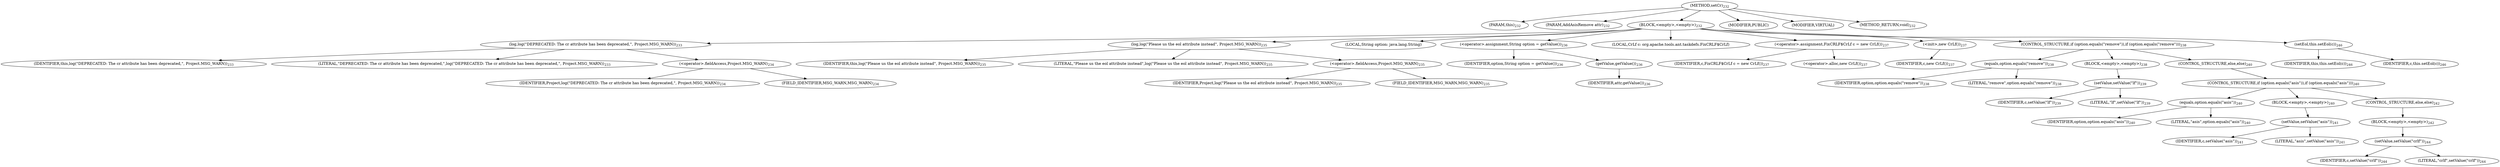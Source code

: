 digraph "setCr" {  
"450" [label = <(METHOD,setCr)<SUB>232</SUB>> ]
"10" [label = <(PARAM,this)<SUB>232</SUB>> ]
"451" [label = <(PARAM,AddAsisRemove attr)<SUB>232</SUB>> ]
"452" [label = <(BLOCK,&lt;empty&gt;,&lt;empty&gt;)<SUB>232</SUB>> ]
"453" [label = <(log,log(&quot;DEPRECATED: The cr attribute has been deprecated,&quot;, Project.MSG_WARN))<SUB>233</SUB>> ]
"9" [label = <(IDENTIFIER,this,log(&quot;DEPRECATED: The cr attribute has been deprecated,&quot;, Project.MSG_WARN))<SUB>233</SUB>> ]
"454" [label = <(LITERAL,&quot;DEPRECATED: The cr attribute has been deprecated,&quot;,log(&quot;DEPRECATED: The cr attribute has been deprecated,&quot;, Project.MSG_WARN))<SUB>233</SUB>> ]
"455" [label = <(&lt;operator&gt;.fieldAccess,Project.MSG_WARN)<SUB>234</SUB>> ]
"456" [label = <(IDENTIFIER,Project,log(&quot;DEPRECATED: The cr attribute has been deprecated,&quot;, Project.MSG_WARN))<SUB>234</SUB>> ]
"457" [label = <(FIELD_IDENTIFIER,MSG_WARN,MSG_WARN)<SUB>234</SUB>> ]
"458" [label = <(log,log(&quot;Please us the eol attribute instead&quot;, Project.MSG_WARN))<SUB>235</SUB>> ]
"11" [label = <(IDENTIFIER,this,log(&quot;Please us the eol attribute instead&quot;, Project.MSG_WARN))<SUB>235</SUB>> ]
"459" [label = <(LITERAL,&quot;Please us the eol attribute instead&quot;,log(&quot;Please us the eol attribute instead&quot;, Project.MSG_WARN))<SUB>235</SUB>> ]
"460" [label = <(&lt;operator&gt;.fieldAccess,Project.MSG_WARN)<SUB>235</SUB>> ]
"461" [label = <(IDENTIFIER,Project,log(&quot;Please us the eol attribute instead&quot;, Project.MSG_WARN))<SUB>235</SUB>> ]
"462" [label = <(FIELD_IDENTIFIER,MSG_WARN,MSG_WARN)<SUB>235</SUB>> ]
"463" [label = <(LOCAL,String option: java.lang.String)> ]
"464" [label = <(&lt;operator&gt;.assignment,String option = getValue())<SUB>236</SUB>> ]
"465" [label = <(IDENTIFIER,option,String option = getValue())<SUB>236</SUB>> ]
"466" [label = <(getValue,getValue())<SUB>236</SUB>> ]
"467" [label = <(IDENTIFIER,attr,getValue())<SUB>236</SUB>> ]
"13" [label = <(LOCAL,CrLf c: org.apache.tools.ant.taskdefs.FixCRLF$CrLf)> ]
"468" [label = <(&lt;operator&gt;.assignment,FixCRLF$CrLf c = new CrLf())<SUB>237</SUB>> ]
"469" [label = <(IDENTIFIER,c,FixCRLF$CrLf c = new CrLf())<SUB>237</SUB>> ]
"470" [label = <(&lt;operator&gt;.alloc,new CrLf())<SUB>237</SUB>> ]
"471" [label = <(&lt;init&gt;,new CrLf())<SUB>237</SUB>> ]
"12" [label = <(IDENTIFIER,c,new CrLf())<SUB>237</SUB>> ]
"472" [label = <(CONTROL_STRUCTURE,if (option.equals(&quot;remove&quot;)),if (option.equals(&quot;remove&quot;)))<SUB>238</SUB>> ]
"473" [label = <(equals,option.equals(&quot;remove&quot;))<SUB>238</SUB>> ]
"474" [label = <(IDENTIFIER,option,option.equals(&quot;remove&quot;))<SUB>238</SUB>> ]
"475" [label = <(LITERAL,&quot;remove&quot;,option.equals(&quot;remove&quot;))<SUB>238</SUB>> ]
"476" [label = <(BLOCK,&lt;empty&gt;,&lt;empty&gt;)<SUB>238</SUB>> ]
"477" [label = <(setValue,setValue(&quot;lf&quot;))<SUB>239</SUB>> ]
"478" [label = <(IDENTIFIER,c,setValue(&quot;lf&quot;))<SUB>239</SUB>> ]
"479" [label = <(LITERAL,&quot;lf&quot;,setValue(&quot;lf&quot;))<SUB>239</SUB>> ]
"480" [label = <(CONTROL_STRUCTURE,else,else)<SUB>240</SUB>> ]
"481" [label = <(CONTROL_STRUCTURE,if (option.equals(&quot;asis&quot;)),if (option.equals(&quot;asis&quot;)))<SUB>240</SUB>> ]
"482" [label = <(equals,option.equals(&quot;asis&quot;))<SUB>240</SUB>> ]
"483" [label = <(IDENTIFIER,option,option.equals(&quot;asis&quot;))<SUB>240</SUB>> ]
"484" [label = <(LITERAL,&quot;asis&quot;,option.equals(&quot;asis&quot;))<SUB>240</SUB>> ]
"485" [label = <(BLOCK,&lt;empty&gt;,&lt;empty&gt;)<SUB>240</SUB>> ]
"486" [label = <(setValue,setValue(&quot;asis&quot;))<SUB>241</SUB>> ]
"487" [label = <(IDENTIFIER,c,setValue(&quot;asis&quot;))<SUB>241</SUB>> ]
"488" [label = <(LITERAL,&quot;asis&quot;,setValue(&quot;asis&quot;))<SUB>241</SUB>> ]
"489" [label = <(CONTROL_STRUCTURE,else,else)<SUB>242</SUB>> ]
"490" [label = <(BLOCK,&lt;empty&gt;,&lt;empty&gt;)<SUB>242</SUB>> ]
"491" [label = <(setValue,setValue(&quot;crlf&quot;))<SUB>244</SUB>> ]
"492" [label = <(IDENTIFIER,c,setValue(&quot;crlf&quot;))<SUB>244</SUB>> ]
"493" [label = <(LITERAL,&quot;crlf&quot;,setValue(&quot;crlf&quot;))<SUB>244</SUB>> ]
"494" [label = <(setEol,this.setEol(c))<SUB>246</SUB>> ]
"14" [label = <(IDENTIFIER,this,this.setEol(c))<SUB>246</SUB>> ]
"495" [label = <(IDENTIFIER,c,this.setEol(c))<SUB>246</SUB>> ]
"496" [label = <(MODIFIER,PUBLIC)> ]
"497" [label = <(MODIFIER,VIRTUAL)> ]
"498" [label = <(METHOD_RETURN,void)<SUB>232</SUB>> ]
  "450" -> "10" 
  "450" -> "451" 
  "450" -> "452" 
  "450" -> "496" 
  "450" -> "497" 
  "450" -> "498" 
  "452" -> "453" 
  "452" -> "458" 
  "452" -> "463" 
  "452" -> "464" 
  "452" -> "13" 
  "452" -> "468" 
  "452" -> "471" 
  "452" -> "472" 
  "452" -> "494" 
  "453" -> "9" 
  "453" -> "454" 
  "453" -> "455" 
  "455" -> "456" 
  "455" -> "457" 
  "458" -> "11" 
  "458" -> "459" 
  "458" -> "460" 
  "460" -> "461" 
  "460" -> "462" 
  "464" -> "465" 
  "464" -> "466" 
  "466" -> "467" 
  "468" -> "469" 
  "468" -> "470" 
  "471" -> "12" 
  "472" -> "473" 
  "472" -> "476" 
  "472" -> "480" 
  "473" -> "474" 
  "473" -> "475" 
  "476" -> "477" 
  "477" -> "478" 
  "477" -> "479" 
  "480" -> "481" 
  "481" -> "482" 
  "481" -> "485" 
  "481" -> "489" 
  "482" -> "483" 
  "482" -> "484" 
  "485" -> "486" 
  "486" -> "487" 
  "486" -> "488" 
  "489" -> "490" 
  "490" -> "491" 
  "491" -> "492" 
  "491" -> "493" 
  "494" -> "14" 
  "494" -> "495" 
}
